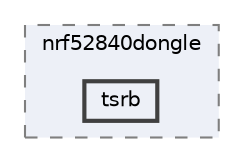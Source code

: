 digraph "/home/mj/Desktop/IoT-Chat-Digitalization/Dongle/gnrc_border_router/bin/nrf52840dongle/tsrb"
{
 // LATEX_PDF_SIZE
  bgcolor="transparent";
  edge [fontname=Helvetica,fontsize=10,labelfontname=Helvetica,labelfontsize=10];
  node [fontname=Helvetica,fontsize=10,shape=box,height=0.2,width=0.4];
  compound=true
  subgraph clusterdir_9941f7556d96a0e17fefe82cd217bc3a {
    graph [ bgcolor="#edf0f7", pencolor="grey50", label="nrf52840dongle", fontname=Helvetica,fontsize=10 style="filled,dashed", URL="dir_9941f7556d96a0e17fefe82cd217bc3a.html",tooltip=""]
  dir_66c06ce4f576b871cfd188856b398cf8 [label="tsrb", fillcolor="#edf0f7", color="grey25", style="filled,bold", URL="dir_66c06ce4f576b871cfd188856b398cf8.html",tooltip=""];
  }
}
